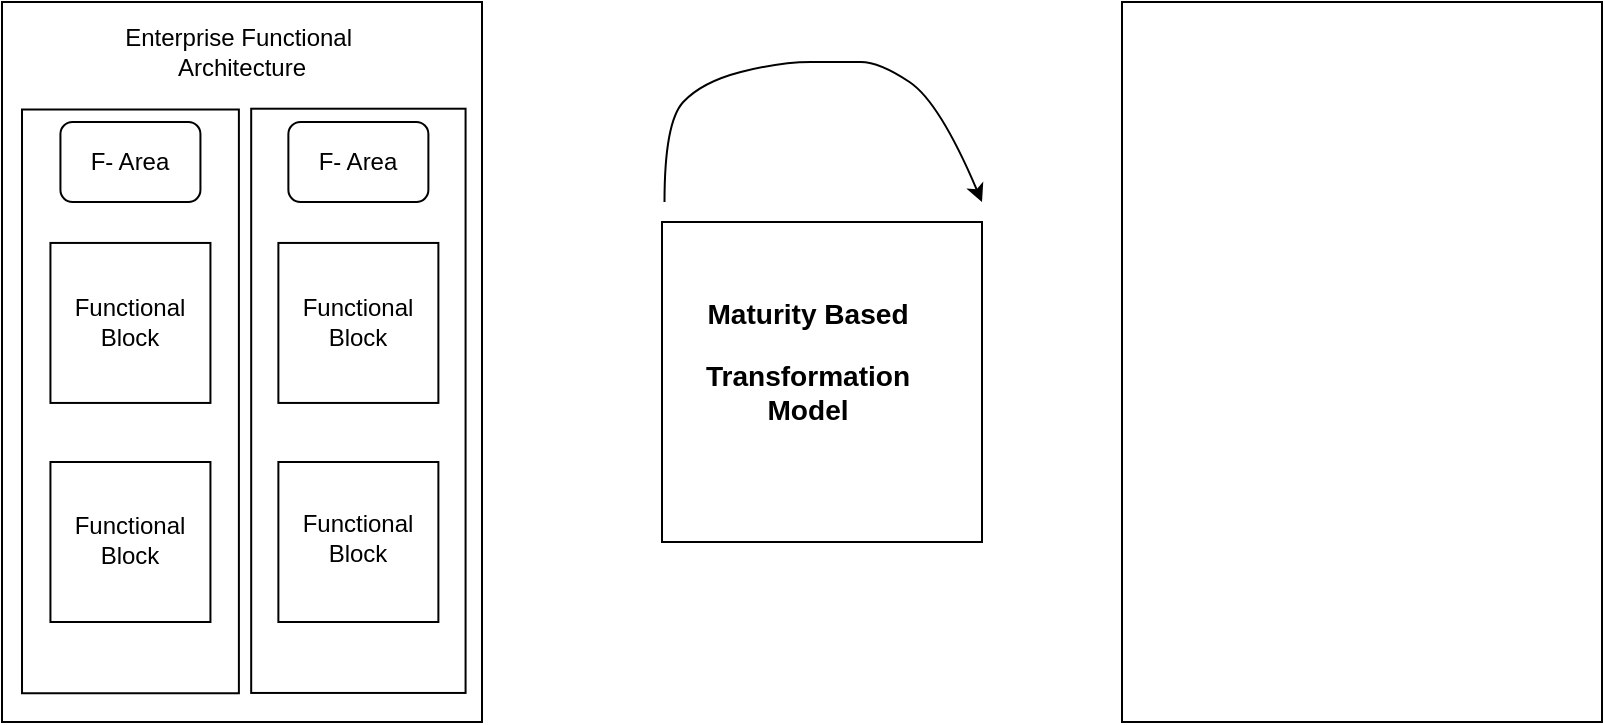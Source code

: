 <mxfile version="22.0.6" type="github">
  <diagram name="Page-1" id="oNCRPjCcadeZG0uAKBep">
    <mxGraphModel dx="794" dy="471" grid="1" gridSize="10" guides="1" tooltips="1" connect="1" arrows="1" fold="1" page="1" pageScale="1" pageWidth="850" pageHeight="1100" math="0" shadow="0">
      <root>
        <mxCell id="0" />
        <mxCell id="1" parent="0" />
        <mxCell id="CdKgOg4E-gA93IOjrNWj-2" value="" style="rounded=0;whiteSpace=wrap;html=1;rotation=90;" vertex="1" parent="1">
          <mxGeometry x="20" y="140" width="360" height="240" as="geometry" />
        </mxCell>
        <mxCell id="CdKgOg4E-gA93IOjrNWj-3" value="Enterprise Functional&amp;nbsp;&lt;br&gt;Architecture" style="text;html=1;strokeColor=none;fillColor=none;align=center;verticalAlign=middle;whiteSpace=wrap;rounded=0;" vertex="1" parent="1">
          <mxGeometry x="125" y="90" width="150" height="30" as="geometry" />
        </mxCell>
        <mxCell id="CdKgOg4E-gA93IOjrNWj-5" value="" style="rounded=0;whiteSpace=wrap;html=1;rotation=90;" vertex="1" parent="1">
          <mxGeometry x="-1.71" y="225.47" width="291.87" height="108.44" as="geometry" />
        </mxCell>
        <mxCell id="CdKgOg4E-gA93IOjrNWj-6" value="" style="whiteSpace=wrap;html=1;aspect=fixed;rotation=90;" vertex="1" parent="1">
          <mxGeometry x="104.22" y="200.47" width="80" height="80" as="geometry" />
        </mxCell>
        <mxCell id="CdKgOg4E-gA93IOjrNWj-7" value="" style="whiteSpace=wrap;html=1;aspect=fixed;" vertex="1" parent="1">
          <mxGeometry x="104.22" y="310" width="80" height="80" as="geometry" />
        </mxCell>
        <mxCell id="CdKgOg4E-gA93IOjrNWj-8" value="" style="rounded=0;whiteSpace=wrap;html=1;rotation=90;" vertex="1" parent="1">
          <mxGeometry x="112.13" y="225.82" width="292.12" height="107.19" as="geometry" />
        </mxCell>
        <mxCell id="CdKgOg4E-gA93IOjrNWj-9" value="Functional Block" style="whiteSpace=wrap;html=1;aspect=fixed;rotation=0;" vertex="1" parent="1">
          <mxGeometry x="218.19" y="200.47" width="80" height="80" as="geometry" />
        </mxCell>
        <mxCell id="CdKgOg4E-gA93IOjrNWj-10" value="" style="whiteSpace=wrap;html=1;aspect=fixed;rotation=90;" vertex="1" parent="1">
          <mxGeometry x="218.19" y="310" width="80" height="80" as="geometry" />
        </mxCell>
        <mxCell id="CdKgOg4E-gA93IOjrNWj-12" value="F- Area" style="rounded=1;whiteSpace=wrap;html=1;" vertex="1" parent="1">
          <mxGeometry x="109.22" y="140" width="70" height="40" as="geometry" />
        </mxCell>
        <mxCell id="CdKgOg4E-gA93IOjrNWj-17" value="F- Area" style="rounded=1;whiteSpace=wrap;html=1;" vertex="1" parent="1">
          <mxGeometry x="223.19" y="140" width="70" height="40" as="geometry" />
        </mxCell>
        <mxCell id="CdKgOg4E-gA93IOjrNWj-18" value="Functional Block" style="text;html=1;strokeColor=none;fillColor=none;align=center;verticalAlign=middle;whiteSpace=wrap;rounded=0;" vertex="1" parent="1">
          <mxGeometry x="114.22" y="225.47" width="60" height="30" as="geometry" />
        </mxCell>
        <mxCell id="CdKgOg4E-gA93IOjrNWj-19" value="Functional Block" style="text;html=1;strokeColor=none;fillColor=none;align=center;verticalAlign=middle;whiteSpace=wrap;rounded=0;" vertex="1" parent="1">
          <mxGeometry x="114.22" y="333.91" width="60" height="30" as="geometry" />
        </mxCell>
        <mxCell id="CdKgOg4E-gA93IOjrNWj-21" value="Functional Block" style="text;html=1;strokeColor=none;fillColor=none;align=center;verticalAlign=middle;whiteSpace=wrap;rounded=0;" vertex="1" parent="1">
          <mxGeometry x="228.19" y="333.01" width="60" height="30" as="geometry" />
        </mxCell>
        <mxCell id="CdKgOg4E-gA93IOjrNWj-22" value="" style="whiteSpace=wrap;html=1;aspect=fixed;" vertex="1" parent="1">
          <mxGeometry x="410" y="190" width="160" height="160" as="geometry" />
        </mxCell>
        <mxCell id="CdKgOg4E-gA93IOjrNWj-24" value="&lt;h3&gt;Maturity Based&lt;/h3&gt;&lt;h3&gt;Transformation Model&lt;/h3&gt;" style="text;html=1;strokeColor=none;fillColor=none;align=center;verticalAlign=middle;whiteSpace=wrap;rounded=0;" vertex="1" parent="1">
          <mxGeometry x="437.5" y="220" width="90" height="80" as="geometry" />
        </mxCell>
        <mxCell id="CdKgOg4E-gA93IOjrNWj-25" value="" style="rounded=0;whiteSpace=wrap;html=1;rotation=90;" vertex="1" parent="1">
          <mxGeometry x="580" y="140" width="360" height="240" as="geometry" />
        </mxCell>
        <mxCell id="CdKgOg4E-gA93IOjrNWj-28" value="" style="curved=1;endArrow=classic;html=1;rounded=0;strokeColor=#000000;" edge="1" parent="1">
          <mxGeometry width="50" height="50" relative="1" as="geometry">
            <mxPoint x="411.25" y="180" as="sourcePoint" />
            <mxPoint x="570" y="180" as="targetPoint" />
            <Array as="points">
              <mxPoint x="411.25" y="140" />
              <mxPoint x="430" y="120" />
              <mxPoint x="468.75" y="110" />
              <mxPoint x="500" y="110" />
              <mxPoint x="518.75" y="110" />
              <mxPoint x="548.75" y="130" />
            </Array>
          </mxGeometry>
        </mxCell>
      </root>
    </mxGraphModel>
  </diagram>
</mxfile>
